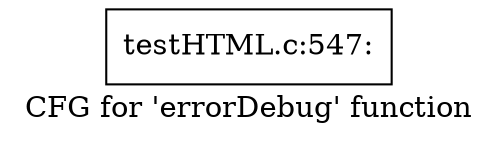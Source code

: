 digraph "CFG for 'errorDebug' function" {
	label="CFG for 'errorDebug' function";

	Node0x4509ee0 [shape=record,label="{testHTML.c:547:}"];
}
